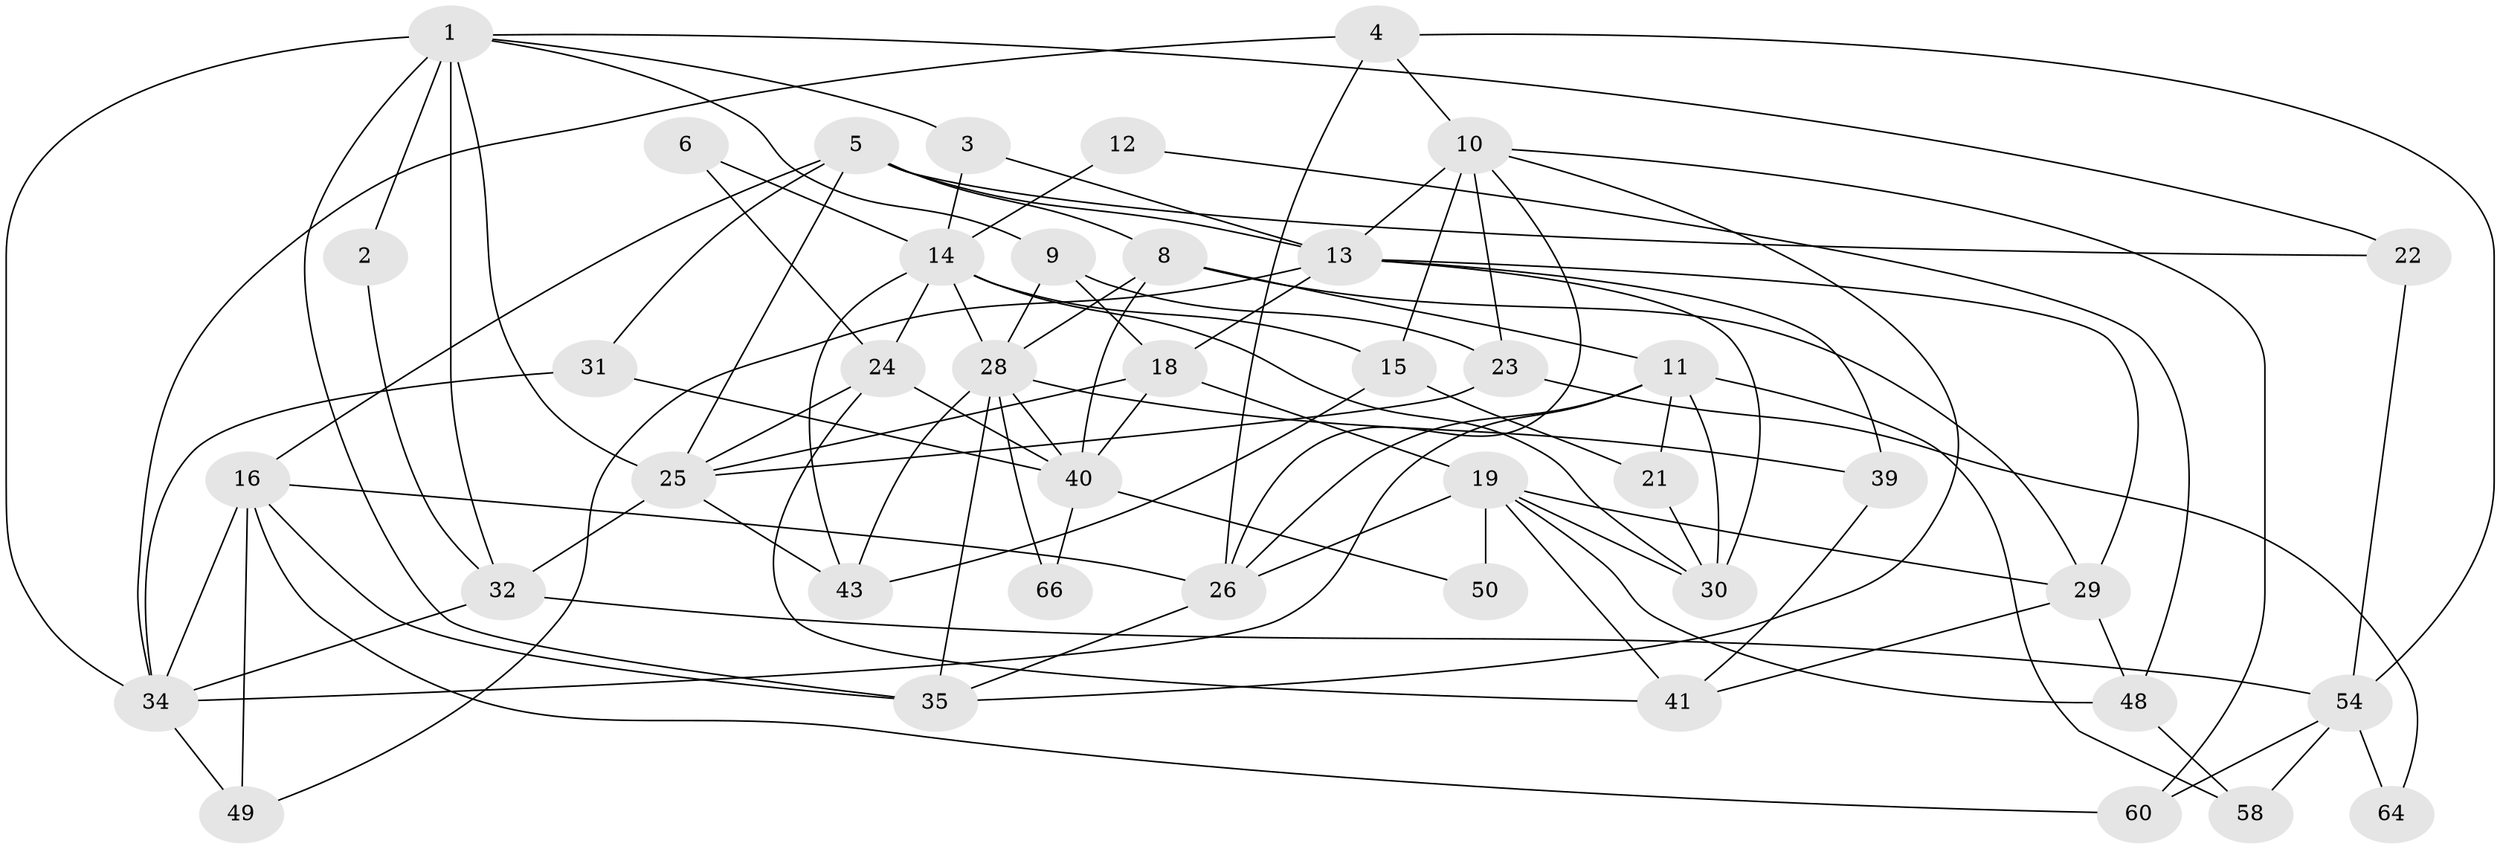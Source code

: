 // original degree distribution, {4: 0.2835820895522388, 3: 0.23880597014925373, 6: 0.05970149253731343, 8: 0.029850746268656716, 2: 0.14925373134328357, 5: 0.208955223880597, 7: 0.029850746268656716}
// Generated by graph-tools (version 1.1) at 2025/41/03/06/25 10:41:54]
// undirected, 42 vertices, 98 edges
graph export_dot {
graph [start="1"]
  node [color=gray90,style=filled];
  1 [super="+7"];
  2;
  3;
  4;
  5 [super="+45"];
  6;
  8 [super="+55"];
  9 [super="+33"];
  10 [super="+17"];
  11 [super="+20"];
  12;
  13 [super="+44"];
  14 [super="+67"];
  15;
  16 [super="+57"];
  18 [super="+53"];
  19 [super="+27"];
  21 [super="+65"];
  22;
  23;
  24 [super="+52"];
  25 [super="+61"];
  26 [super="+63"];
  28 [super="+37"];
  29 [super="+59"];
  30 [super="+46"];
  31;
  32 [super="+38"];
  34 [super="+36"];
  35 [super="+42"];
  39;
  40;
  41 [super="+51"];
  43 [super="+47"];
  48 [super="+62"];
  49;
  50;
  54 [super="+56"];
  58;
  60;
  64;
  66;
  1 -- 3;
  1 -- 32;
  1 -- 2;
  1 -- 34;
  1 -- 35 [weight=2];
  1 -- 22;
  1 -- 9;
  1 -- 25;
  2 -- 32;
  3 -- 13;
  3 -- 14;
  4 -- 10;
  4 -- 34;
  4 -- 26;
  4 -- 54;
  5 -- 31;
  5 -- 16;
  5 -- 25;
  5 -- 13;
  5 -- 22;
  5 -- 8;
  6 -- 24 [weight=2];
  6 -- 14;
  8 -- 28;
  8 -- 11;
  8 -- 29;
  8 -- 40;
  9 -- 18;
  9 -- 28;
  9 -- 23;
  10 -- 35;
  10 -- 15 [weight=2];
  10 -- 23;
  10 -- 26;
  10 -- 60;
  10 -- 13;
  11 -- 21 [weight=2];
  11 -- 26;
  11 -- 34;
  11 -- 58;
  11 -- 30;
  12 -- 48;
  12 -- 14;
  13 -- 49;
  13 -- 30;
  13 -- 39;
  13 -- 18;
  13 -- 29;
  14 -- 15;
  14 -- 30 [weight=2];
  14 -- 24;
  14 -- 28;
  14 -- 43 [weight=2];
  15 -- 43;
  15 -- 21;
  16 -- 49;
  16 -- 34;
  16 -- 35;
  16 -- 26;
  16 -- 60;
  18 -- 25;
  18 -- 19;
  18 -- 40;
  19 -- 30;
  19 -- 48;
  19 -- 50;
  19 -- 41;
  19 -- 26;
  19 -- 29;
  21 -- 30;
  22 -- 54;
  23 -- 64;
  23 -- 25;
  24 -- 40;
  24 -- 25;
  24 -- 41;
  25 -- 32;
  25 -- 43;
  26 -- 35;
  28 -- 43;
  28 -- 40;
  28 -- 66;
  28 -- 39;
  28 -- 35 [weight=2];
  29 -- 41;
  29 -- 48;
  31 -- 40;
  31 -- 34;
  32 -- 34;
  32 -- 54;
  34 -- 49;
  39 -- 41;
  40 -- 50;
  40 -- 66;
  48 -- 58;
  54 -- 64;
  54 -- 58;
  54 -- 60;
}
